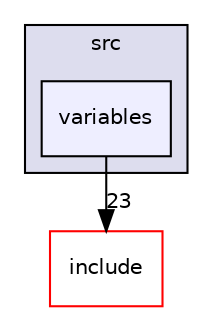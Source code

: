 digraph "/home/boyd/Scrivania/Thesis/SU2/SU2_CFD/src/variables" {
  compound=true
  node [ fontsize="10", fontname="Helvetica"];
  edge [ labelfontsize="10", labelfontname="Helvetica"];
  subgraph clusterdir_74ad77d76f42ded9212b1c5616a2ad50 {
    graph [ bgcolor="#ddddee", pencolor="black", label="src" fontname="Helvetica", fontsize="10", URL="dir_74ad77d76f42ded9212b1c5616a2ad50.html"]
  dir_cef5c94d7eb549a7cc37fa2b603b3700 [shape=box, label="variables", style="filled", fillcolor="#eeeeff", pencolor="black", URL="dir_cef5c94d7eb549a7cc37fa2b603b3700.html"];
  }
  dir_3b735dd5547717c34264cbbbba892a8a [shape=box label="include" fillcolor="white" style="filled" color="red" URL="dir_3b735dd5547717c34264cbbbba892a8a.html"];
  dir_cef5c94d7eb549a7cc37fa2b603b3700->dir_3b735dd5547717c34264cbbbba892a8a [headlabel="23", labeldistance=1.5 headhref="dir_000038_000015.html"];
}
